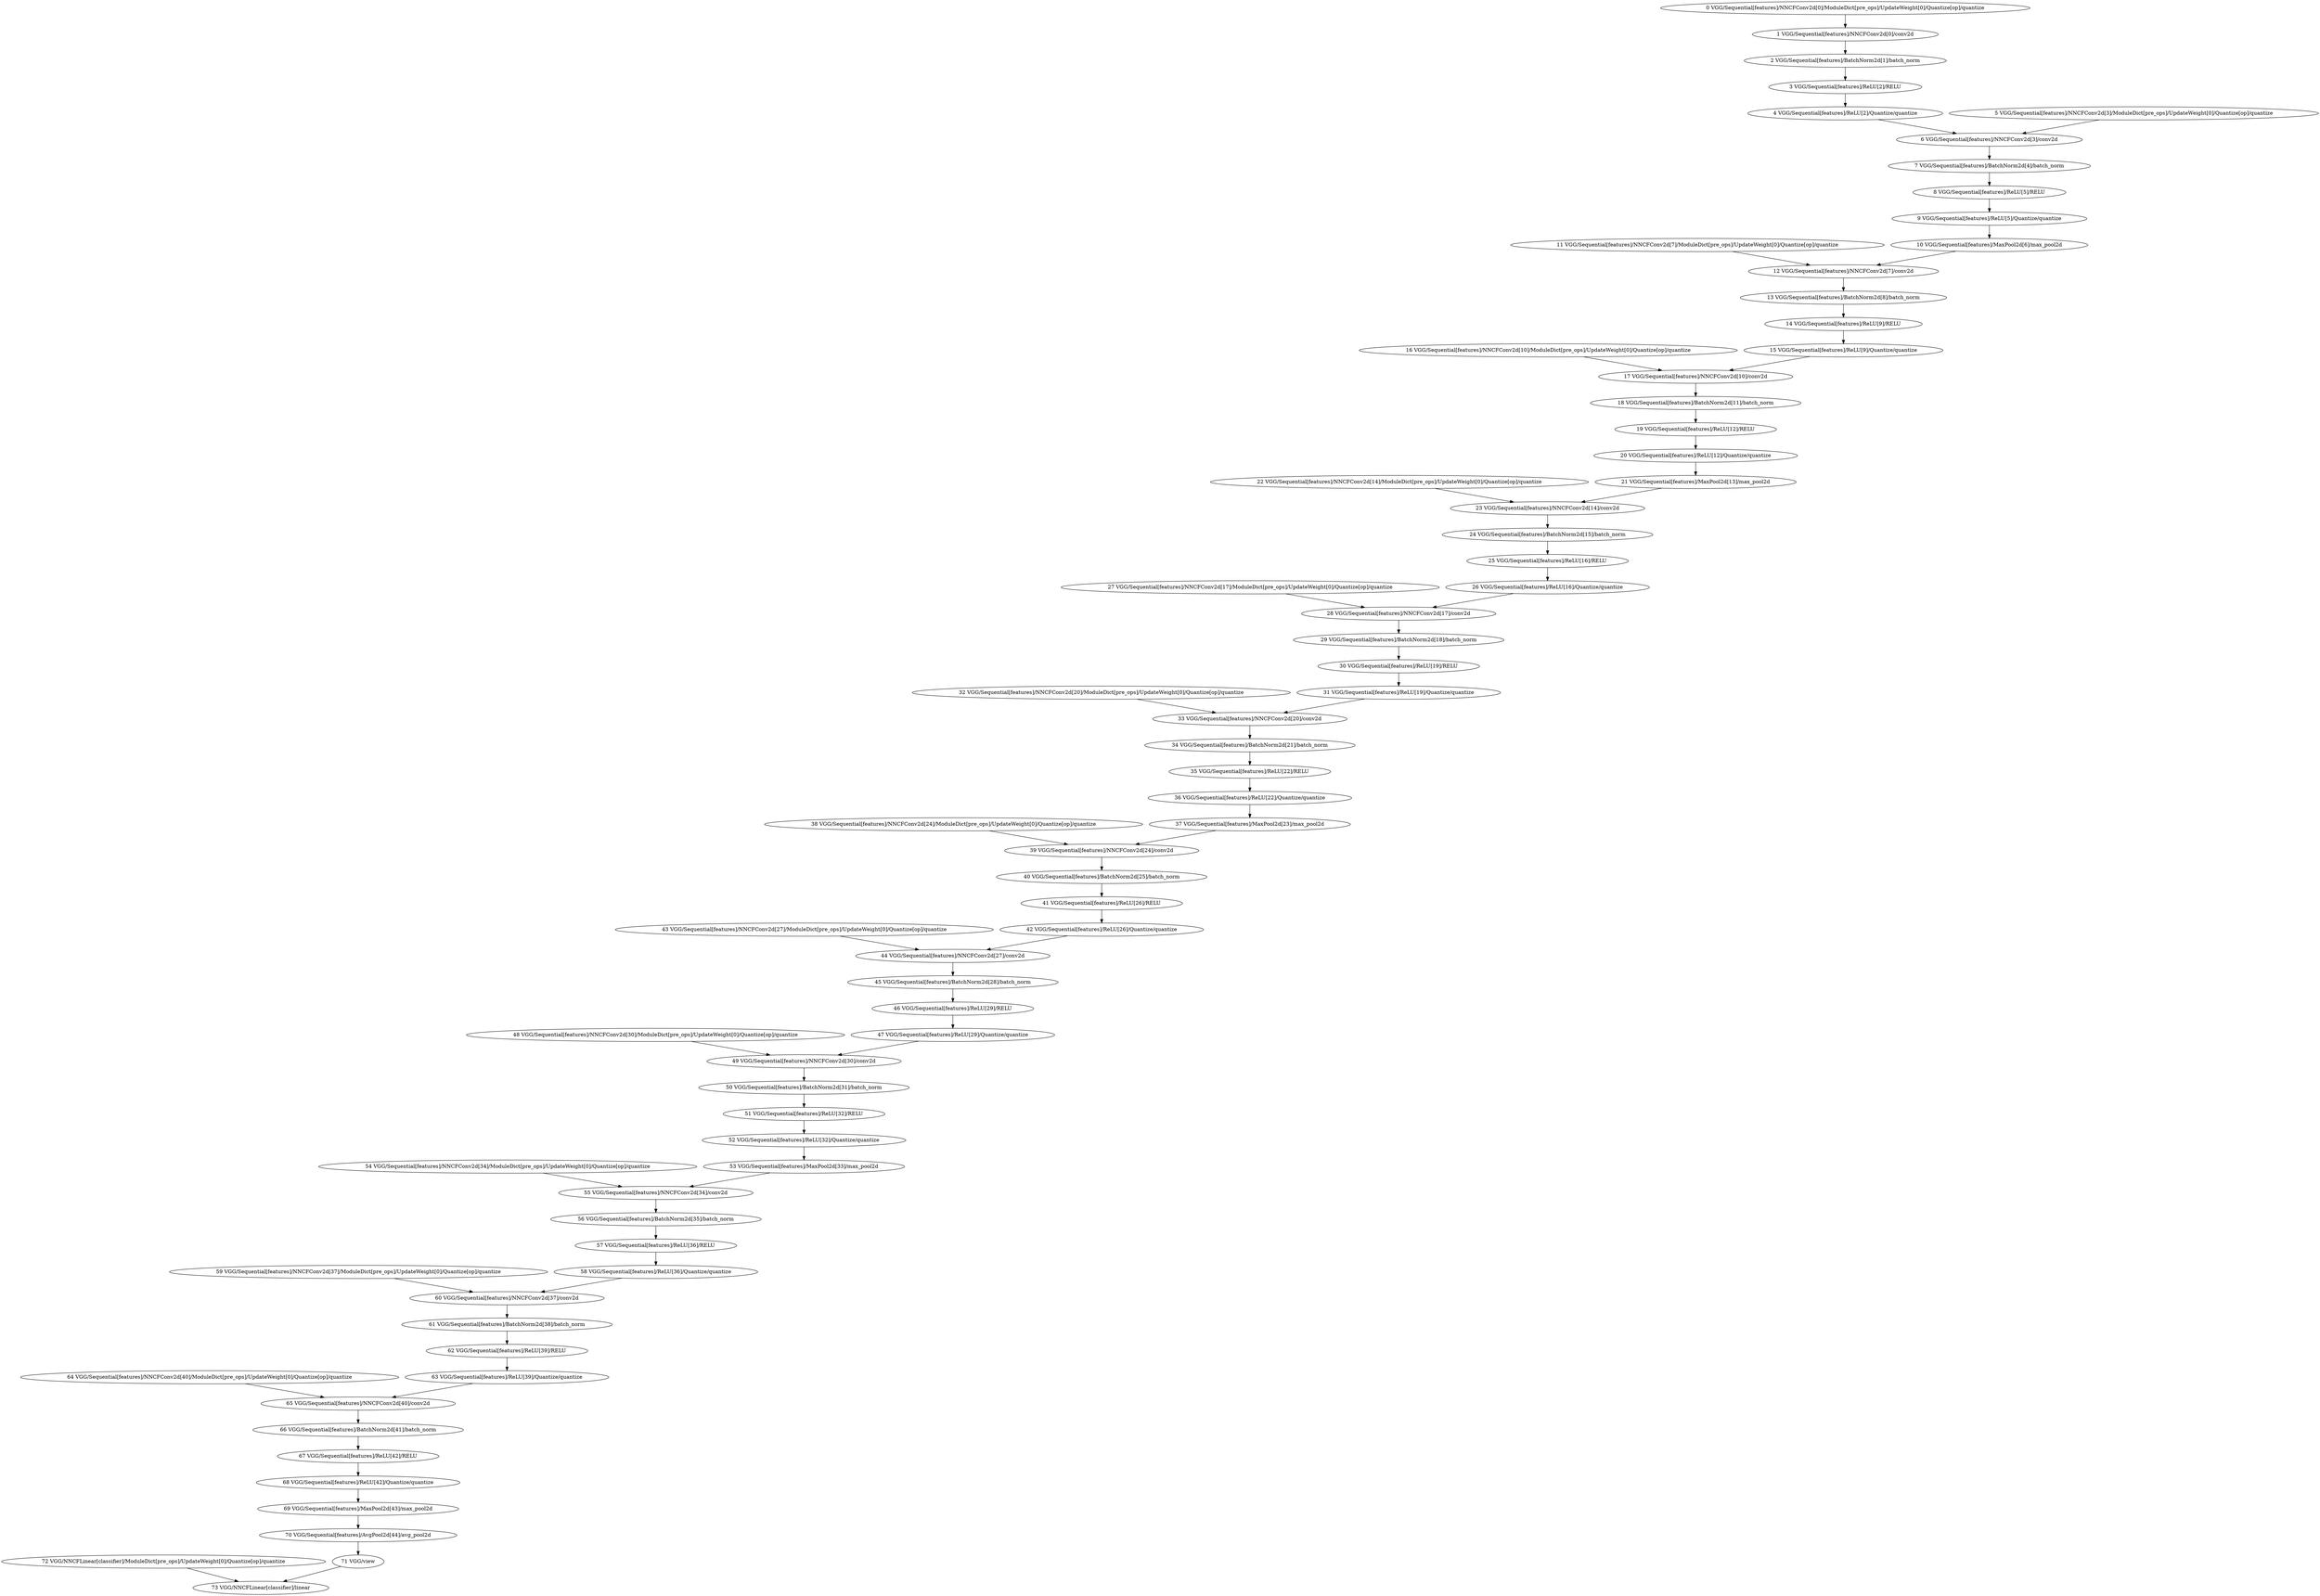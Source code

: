 strict digraph  {
"6 VGG/Sequential[features]/NNCFConv2d[3]/conv2d" [id=6, scope="VGG/Sequential[features]/NNCFConv2d[3]", type=conv2d];
"13 VGG/Sequential[features]/BatchNorm2d[8]/batch_norm" [id=13, scope="VGG/Sequential[features]/BatchNorm2d[8]", type=batch_norm];
"54 VGG/Sequential[features]/NNCFConv2d[34]/ModuleDict[pre_ops]/UpdateWeight[0]/Quantize[op]/quantize" [id=54, scope="VGG/Sequential[features]/NNCFConv2d[34]/ModuleDict[pre_ops]/UpdateWeight[0]/Quantize[op]", type=quantize];
"63 VGG/Sequential[features]/ReLU[39]/Quantize/quantize" [id=63, scope="VGG/Sequential[features]/ReLU[39]/Quantize", type=quantize];
"3 VGG/Sequential[features]/ReLU[2]/RELU" [id=3, scope="VGG/Sequential[features]/ReLU[2]", type=RELU];
"17 VGG/Sequential[features]/NNCFConv2d[10]/conv2d" [id=17, scope="VGG/Sequential[features]/NNCFConv2d[10]", type=conv2d];
"39 VGG/Sequential[features]/NNCFConv2d[24]/conv2d" [id=39, scope="VGG/Sequential[features]/NNCFConv2d[24]", type=conv2d];
"44 VGG/Sequential[features]/NNCFConv2d[27]/conv2d" [id=44, scope="VGG/Sequential[features]/NNCFConv2d[27]", type=conv2d];
"27 VGG/Sequential[features]/NNCFConv2d[17]/ModuleDict[pre_ops]/UpdateWeight[0]/Quantize[op]/quantize" [id=27, scope="VGG/Sequential[features]/NNCFConv2d[17]/ModuleDict[pre_ops]/UpdateWeight[0]/Quantize[op]", type=quantize];
"47 VGG/Sequential[features]/ReLU[29]/Quantize/quantize" [id=47, scope="VGG/Sequential[features]/ReLU[29]/Quantize", type=quantize];
"40 VGG/Sequential[features]/BatchNorm2d[25]/batch_norm" [id=40, scope="VGG/Sequential[features]/BatchNorm2d[25]", type=batch_norm];
"35 VGG/Sequential[features]/ReLU[22]/RELU" [id=35, scope="VGG/Sequential[features]/ReLU[22]", type=RELU];
"59 VGG/Sequential[features]/NNCFConv2d[37]/ModuleDict[pre_ops]/UpdateWeight[0]/Quantize[op]/quantize" [id=59, scope="VGG/Sequential[features]/NNCFConv2d[37]/ModuleDict[pre_ops]/UpdateWeight[0]/Quantize[op]", type=quantize];
"31 VGG/Sequential[features]/ReLU[19]/Quantize/quantize" [id=31, scope="VGG/Sequential[features]/ReLU[19]/Quantize", type=quantize];
"30 VGG/Sequential[features]/ReLU[19]/RELU" [id=30, scope="VGG/Sequential[features]/ReLU[19]", type=RELU];
"58 VGG/Sequential[features]/ReLU[36]/Quantize/quantize" [id=58, scope="VGG/Sequential[features]/ReLU[36]/Quantize", type=quantize];
"73 VGG/NNCFLinear[classifier]/linear" [id=73, scope="VGG/NNCFLinear[classifier]", type=linear];
"33 VGG/Sequential[features]/NNCFConv2d[20]/conv2d" [id=33, scope="VGG/Sequential[features]/NNCFConv2d[20]", type=conv2d];
"14 VGG/Sequential[features]/ReLU[9]/RELU" [id=14, scope="VGG/Sequential[features]/ReLU[9]", type=RELU];
"45 VGG/Sequential[features]/BatchNorm2d[28]/batch_norm" [id=45, scope="VGG/Sequential[features]/BatchNorm2d[28]", type=batch_norm];
"20 VGG/Sequential[features]/ReLU[12]/Quantize/quantize" [id=20, scope="VGG/Sequential[features]/ReLU[12]/Quantize", type=quantize];
"15 VGG/Sequential[features]/ReLU[9]/Quantize/quantize" [id=15, scope="VGG/Sequential[features]/ReLU[9]/Quantize", type=quantize];
"0 VGG/Sequential[features]/NNCFConv2d[0]/ModuleDict[pre_ops]/UpdateWeight[0]/Quantize[op]/quantize" [id=0, scope="VGG/Sequential[features]/NNCFConv2d[0]/ModuleDict[pre_ops]/UpdateWeight[0]/Quantize[op]", type=quantize];
"8 VGG/Sequential[features]/ReLU[5]/RELU" [id=8, scope="VGG/Sequential[features]/ReLU[5]", type=RELU];
"55 VGG/Sequential[features]/NNCFConv2d[34]/conv2d" [id=55, scope="VGG/Sequential[features]/NNCFConv2d[34]", type=conv2d];
"50 VGG/Sequential[features]/BatchNorm2d[31]/batch_norm" [id=50, scope="VGG/Sequential[features]/BatchNorm2d[31]", type=batch_norm];
"72 VGG/NNCFLinear[classifier]/ModuleDict[pre_ops]/UpdateWeight[0]/Quantize[op]/quantize" [id=72, scope="VGG/NNCFLinear[classifier]/ModuleDict[pre_ops]/UpdateWeight[0]/Quantize[op]", type=quantize];
"38 VGG/Sequential[features]/NNCFConv2d[24]/ModuleDict[pre_ops]/UpdateWeight[0]/Quantize[op]/quantize" [id=38, scope="VGG/Sequential[features]/NNCFConv2d[24]/ModuleDict[pre_ops]/UpdateWeight[0]/Quantize[op]", type=quantize];
"1 VGG/Sequential[features]/NNCFConv2d[0]/conv2d" [id=1, scope="VGG/Sequential[features]/NNCFConv2d[0]", type=conv2d];
"41 VGG/Sequential[features]/ReLU[26]/RELU" [id=41, scope="VGG/Sequential[features]/ReLU[26]", type=RELU];
"22 VGG/Sequential[features]/NNCFConv2d[14]/ModuleDict[pre_ops]/UpdateWeight[0]/Quantize[op]/quantize" [id=22, scope="VGG/Sequential[features]/NNCFConv2d[14]/ModuleDict[pre_ops]/UpdateWeight[0]/Quantize[op]", type=quantize];
"53 VGG/Sequential[features]/MaxPool2d[33]/max_pool2d" [id=53, scope="VGG/Sequential[features]/MaxPool2d[33]", type=max_pool2d];
"56 VGG/Sequential[features]/BatchNorm2d[35]/batch_norm" [id=56, scope="VGG/Sequential[features]/BatchNorm2d[35]", type=batch_norm];
"34 VGG/Sequential[features]/BatchNorm2d[21]/batch_norm" [id=34, scope="VGG/Sequential[features]/BatchNorm2d[21]", type=batch_norm];
"4 VGG/Sequential[features]/ReLU[2]/Quantize/quantize" [id=4, scope="VGG/Sequential[features]/ReLU[2]/Quantize", type=quantize];
"10 VGG/Sequential[features]/MaxPool2d[6]/max_pool2d" [id=10, scope="VGG/Sequential[features]/MaxPool2d[6]", type=max_pool2d];
"19 VGG/Sequential[features]/ReLU[12]/RELU" [id=19, scope="VGG/Sequential[features]/ReLU[12]", type=RELU];
"61 VGG/Sequential[features]/BatchNorm2d[38]/batch_norm" [id=61, scope="VGG/Sequential[features]/BatchNorm2d[38]", type=batch_norm];
"46 VGG/Sequential[features]/ReLU[29]/RELU" [id=46, scope="VGG/Sequential[features]/ReLU[29]", type=RELU];
"60 VGG/Sequential[features]/NNCFConv2d[37]/conv2d" [id=60, scope="VGG/Sequential[features]/NNCFConv2d[37]", type=conv2d];
"52 VGG/Sequential[features]/ReLU[32]/Quantize/quantize" [id=52, scope="VGG/Sequential[features]/ReLU[32]/Quantize", type=quantize];
"24 VGG/Sequential[features]/BatchNorm2d[15]/batch_norm" [id=24, scope="VGG/Sequential[features]/BatchNorm2d[15]", type=batch_norm];
"66 VGG/Sequential[features]/BatchNorm2d[41]/batch_norm" [id=66, scope="VGG/Sequential[features]/BatchNorm2d[41]", type=batch_norm];
"48 VGG/Sequential[features]/NNCFConv2d[30]/ModuleDict[pre_ops]/UpdateWeight[0]/Quantize[op]/quantize" [id=48, scope="VGG/Sequential[features]/NNCFConv2d[30]/ModuleDict[pre_ops]/UpdateWeight[0]/Quantize[op]", type=quantize];
"37 VGG/Sequential[features]/MaxPool2d[23]/max_pool2d" [id=37, scope="VGG/Sequential[features]/MaxPool2d[23]", type=max_pool2d];
"11 VGG/Sequential[features]/NNCFConv2d[7]/ModuleDict[pre_ops]/UpdateWeight[0]/Quantize[op]/quantize" [id=11, scope="VGG/Sequential[features]/NNCFConv2d[7]/ModuleDict[pre_ops]/UpdateWeight[0]/Quantize[op]", type=quantize];
"42 VGG/Sequential[features]/ReLU[26]/Quantize/quantize" [id=42, scope="VGG/Sequential[features]/ReLU[26]/Quantize", type=quantize];
"32 VGG/Sequential[features]/NNCFConv2d[20]/ModuleDict[pre_ops]/UpdateWeight[0]/Quantize[op]/quantize" [id=32, scope="VGG/Sequential[features]/NNCFConv2d[20]/ModuleDict[pre_ops]/UpdateWeight[0]/Quantize[op]", type=quantize];
"64 VGG/Sequential[features]/NNCFConv2d[40]/ModuleDict[pre_ops]/UpdateWeight[0]/Quantize[op]/quantize" [id=64, scope="VGG/Sequential[features]/NNCFConv2d[40]/ModuleDict[pre_ops]/UpdateWeight[0]/Quantize[op]", type=quantize];
"26 VGG/Sequential[features]/ReLU[16]/Quantize/quantize" [id=26, scope="VGG/Sequential[features]/ReLU[16]/Quantize", type=quantize];
"65 VGG/Sequential[features]/NNCFConv2d[40]/conv2d" [id=65, scope="VGG/Sequential[features]/NNCFConv2d[40]", type=conv2d];
"7 VGG/Sequential[features]/BatchNorm2d[4]/batch_norm" [id=7, scope="VGG/Sequential[features]/BatchNorm2d[4]", type=batch_norm];
"67 VGG/Sequential[features]/ReLU[42]/RELU" [id=67, scope="VGG/Sequential[features]/ReLU[42]", type=RELU];
"36 VGG/Sequential[features]/ReLU[22]/Quantize/quantize" [id=36, scope="VGG/Sequential[features]/ReLU[22]/Quantize", type=quantize];
"49 VGG/Sequential[features]/NNCFConv2d[30]/conv2d" [id=49, scope="VGG/Sequential[features]/NNCFConv2d[30]", type=conv2d];
"70 VGG/Sequential[features]/AvgPool2d[44]/avg_pool2d" [id=70, scope="VGG/Sequential[features]/AvgPool2d[44]", type=avg_pool2d];
"2 VGG/Sequential[features]/BatchNorm2d[1]/batch_norm" [id=2, scope="VGG/Sequential[features]/BatchNorm2d[1]", type=batch_norm];
"18 VGG/Sequential[features]/BatchNorm2d[11]/batch_norm" [id=18, scope="VGG/Sequential[features]/BatchNorm2d[11]", type=batch_norm];
"29 VGG/Sequential[features]/BatchNorm2d[18]/batch_norm" [id=29, scope="VGG/Sequential[features]/BatchNorm2d[18]", type=batch_norm];
"5 VGG/Sequential[features]/NNCFConv2d[3]/ModuleDict[pre_ops]/UpdateWeight[0]/Quantize[op]/quantize" [id=5, scope="VGG/Sequential[features]/NNCFConv2d[3]/ModuleDict[pre_ops]/UpdateWeight[0]/Quantize[op]", type=quantize];
"21 VGG/Sequential[features]/MaxPool2d[13]/max_pool2d" [id=21, scope="VGG/Sequential[features]/MaxPool2d[13]", type=max_pool2d];
"69 VGG/Sequential[features]/MaxPool2d[43]/max_pool2d" [id=69, scope="VGG/Sequential[features]/MaxPool2d[43]", type=max_pool2d];
"16 VGG/Sequential[features]/NNCFConv2d[10]/ModuleDict[pre_ops]/UpdateWeight[0]/Quantize[op]/quantize" [id=16, scope="VGG/Sequential[features]/NNCFConv2d[10]/ModuleDict[pre_ops]/UpdateWeight[0]/Quantize[op]", type=quantize];
"28 VGG/Sequential[features]/NNCFConv2d[17]/conv2d" [id=28, scope="VGG/Sequential[features]/NNCFConv2d[17]", type=conv2d];
"23 VGG/Sequential[features]/NNCFConv2d[14]/conv2d" [id=23, scope="VGG/Sequential[features]/NNCFConv2d[14]", type=conv2d];
"43 VGG/Sequential[features]/NNCFConv2d[27]/ModuleDict[pre_ops]/UpdateWeight[0]/Quantize[op]/quantize" [id=43, scope="VGG/Sequential[features]/NNCFConv2d[27]/ModuleDict[pre_ops]/UpdateWeight[0]/Quantize[op]", type=quantize];
"12 VGG/Sequential[features]/NNCFConv2d[7]/conv2d" [id=12, scope="VGG/Sequential[features]/NNCFConv2d[7]", type=conv2d];
"71 VGG/view" [id=71, scope=VGG, type=view];
"51 VGG/Sequential[features]/ReLU[32]/RELU" [id=51, scope="VGG/Sequential[features]/ReLU[32]", type=RELU];
"57 VGG/Sequential[features]/ReLU[36]/RELU" [id=57, scope="VGG/Sequential[features]/ReLU[36]", type=RELU];
"62 VGG/Sequential[features]/ReLU[39]/RELU" [id=62, scope="VGG/Sequential[features]/ReLU[39]", type=RELU];
"25 VGG/Sequential[features]/ReLU[16]/RELU" [id=25, scope="VGG/Sequential[features]/ReLU[16]", type=RELU];
"9 VGG/Sequential[features]/ReLU[5]/Quantize/quantize" [id=9, scope="VGG/Sequential[features]/ReLU[5]/Quantize", type=quantize];
"68 VGG/Sequential[features]/ReLU[42]/Quantize/quantize" [id=68, scope="VGG/Sequential[features]/ReLU[42]/Quantize", type=quantize];
"6 VGG/Sequential[features]/NNCFConv2d[3]/conv2d" -> "7 VGG/Sequential[features]/BatchNorm2d[4]/batch_norm";
"13 VGG/Sequential[features]/BatchNorm2d[8]/batch_norm" -> "14 VGG/Sequential[features]/ReLU[9]/RELU";
"54 VGG/Sequential[features]/NNCFConv2d[34]/ModuleDict[pre_ops]/UpdateWeight[0]/Quantize[op]/quantize" -> "55 VGG/Sequential[features]/NNCFConv2d[34]/conv2d";
"63 VGG/Sequential[features]/ReLU[39]/Quantize/quantize" -> "65 VGG/Sequential[features]/NNCFConv2d[40]/conv2d";
"3 VGG/Sequential[features]/ReLU[2]/RELU" -> "4 VGG/Sequential[features]/ReLU[2]/Quantize/quantize";
"17 VGG/Sequential[features]/NNCFConv2d[10]/conv2d" -> "18 VGG/Sequential[features]/BatchNorm2d[11]/batch_norm";
"39 VGG/Sequential[features]/NNCFConv2d[24]/conv2d" -> "40 VGG/Sequential[features]/BatchNorm2d[25]/batch_norm";
"44 VGG/Sequential[features]/NNCFConv2d[27]/conv2d" -> "45 VGG/Sequential[features]/BatchNorm2d[28]/batch_norm";
"27 VGG/Sequential[features]/NNCFConv2d[17]/ModuleDict[pre_ops]/UpdateWeight[0]/Quantize[op]/quantize" -> "28 VGG/Sequential[features]/NNCFConv2d[17]/conv2d";
"47 VGG/Sequential[features]/ReLU[29]/Quantize/quantize" -> "49 VGG/Sequential[features]/NNCFConv2d[30]/conv2d";
"40 VGG/Sequential[features]/BatchNorm2d[25]/batch_norm" -> "41 VGG/Sequential[features]/ReLU[26]/RELU";
"35 VGG/Sequential[features]/ReLU[22]/RELU" -> "36 VGG/Sequential[features]/ReLU[22]/Quantize/quantize";
"59 VGG/Sequential[features]/NNCFConv2d[37]/ModuleDict[pre_ops]/UpdateWeight[0]/Quantize[op]/quantize" -> "60 VGG/Sequential[features]/NNCFConv2d[37]/conv2d";
"31 VGG/Sequential[features]/ReLU[19]/Quantize/quantize" -> "33 VGG/Sequential[features]/NNCFConv2d[20]/conv2d";
"30 VGG/Sequential[features]/ReLU[19]/RELU" -> "31 VGG/Sequential[features]/ReLU[19]/Quantize/quantize";
"58 VGG/Sequential[features]/ReLU[36]/Quantize/quantize" -> "60 VGG/Sequential[features]/NNCFConv2d[37]/conv2d";
"33 VGG/Sequential[features]/NNCFConv2d[20]/conv2d" -> "34 VGG/Sequential[features]/BatchNorm2d[21]/batch_norm";
"14 VGG/Sequential[features]/ReLU[9]/RELU" -> "15 VGG/Sequential[features]/ReLU[9]/Quantize/quantize";
"45 VGG/Sequential[features]/BatchNorm2d[28]/batch_norm" -> "46 VGG/Sequential[features]/ReLU[29]/RELU";
"20 VGG/Sequential[features]/ReLU[12]/Quantize/quantize" -> "21 VGG/Sequential[features]/MaxPool2d[13]/max_pool2d";
"15 VGG/Sequential[features]/ReLU[9]/Quantize/quantize" -> "17 VGG/Sequential[features]/NNCFConv2d[10]/conv2d";
"0 VGG/Sequential[features]/NNCFConv2d[0]/ModuleDict[pre_ops]/UpdateWeight[0]/Quantize[op]/quantize" -> "1 VGG/Sequential[features]/NNCFConv2d[0]/conv2d";
"8 VGG/Sequential[features]/ReLU[5]/RELU" -> "9 VGG/Sequential[features]/ReLU[5]/Quantize/quantize";
"55 VGG/Sequential[features]/NNCFConv2d[34]/conv2d" -> "56 VGG/Sequential[features]/BatchNorm2d[35]/batch_norm";
"50 VGG/Sequential[features]/BatchNorm2d[31]/batch_norm" -> "51 VGG/Sequential[features]/ReLU[32]/RELU";
"72 VGG/NNCFLinear[classifier]/ModuleDict[pre_ops]/UpdateWeight[0]/Quantize[op]/quantize" -> "73 VGG/NNCFLinear[classifier]/linear";
"38 VGG/Sequential[features]/NNCFConv2d[24]/ModuleDict[pre_ops]/UpdateWeight[0]/Quantize[op]/quantize" -> "39 VGG/Sequential[features]/NNCFConv2d[24]/conv2d";
"1 VGG/Sequential[features]/NNCFConv2d[0]/conv2d" -> "2 VGG/Sequential[features]/BatchNorm2d[1]/batch_norm";
"41 VGG/Sequential[features]/ReLU[26]/RELU" -> "42 VGG/Sequential[features]/ReLU[26]/Quantize/quantize";
"22 VGG/Sequential[features]/NNCFConv2d[14]/ModuleDict[pre_ops]/UpdateWeight[0]/Quantize[op]/quantize" -> "23 VGG/Sequential[features]/NNCFConv2d[14]/conv2d";
"53 VGG/Sequential[features]/MaxPool2d[33]/max_pool2d" -> "55 VGG/Sequential[features]/NNCFConv2d[34]/conv2d";
"56 VGG/Sequential[features]/BatchNorm2d[35]/batch_norm" -> "57 VGG/Sequential[features]/ReLU[36]/RELU";
"34 VGG/Sequential[features]/BatchNorm2d[21]/batch_norm" -> "35 VGG/Sequential[features]/ReLU[22]/RELU";
"4 VGG/Sequential[features]/ReLU[2]/Quantize/quantize" -> "6 VGG/Sequential[features]/NNCFConv2d[3]/conv2d";
"10 VGG/Sequential[features]/MaxPool2d[6]/max_pool2d" -> "12 VGG/Sequential[features]/NNCFConv2d[7]/conv2d";
"19 VGG/Sequential[features]/ReLU[12]/RELU" -> "20 VGG/Sequential[features]/ReLU[12]/Quantize/quantize";
"61 VGG/Sequential[features]/BatchNorm2d[38]/batch_norm" -> "62 VGG/Sequential[features]/ReLU[39]/RELU";
"46 VGG/Sequential[features]/ReLU[29]/RELU" -> "47 VGG/Sequential[features]/ReLU[29]/Quantize/quantize";
"60 VGG/Sequential[features]/NNCFConv2d[37]/conv2d" -> "61 VGG/Sequential[features]/BatchNorm2d[38]/batch_norm";
"52 VGG/Sequential[features]/ReLU[32]/Quantize/quantize" -> "53 VGG/Sequential[features]/MaxPool2d[33]/max_pool2d";
"24 VGG/Sequential[features]/BatchNorm2d[15]/batch_norm" -> "25 VGG/Sequential[features]/ReLU[16]/RELU";
"66 VGG/Sequential[features]/BatchNorm2d[41]/batch_norm" -> "67 VGG/Sequential[features]/ReLU[42]/RELU";
"48 VGG/Sequential[features]/NNCFConv2d[30]/ModuleDict[pre_ops]/UpdateWeight[0]/Quantize[op]/quantize" -> "49 VGG/Sequential[features]/NNCFConv2d[30]/conv2d";
"37 VGG/Sequential[features]/MaxPool2d[23]/max_pool2d" -> "39 VGG/Sequential[features]/NNCFConv2d[24]/conv2d";
"11 VGG/Sequential[features]/NNCFConv2d[7]/ModuleDict[pre_ops]/UpdateWeight[0]/Quantize[op]/quantize" -> "12 VGG/Sequential[features]/NNCFConv2d[7]/conv2d";
"42 VGG/Sequential[features]/ReLU[26]/Quantize/quantize" -> "44 VGG/Sequential[features]/NNCFConv2d[27]/conv2d";
"32 VGG/Sequential[features]/NNCFConv2d[20]/ModuleDict[pre_ops]/UpdateWeight[0]/Quantize[op]/quantize" -> "33 VGG/Sequential[features]/NNCFConv2d[20]/conv2d";
"64 VGG/Sequential[features]/NNCFConv2d[40]/ModuleDict[pre_ops]/UpdateWeight[0]/Quantize[op]/quantize" -> "65 VGG/Sequential[features]/NNCFConv2d[40]/conv2d";
"26 VGG/Sequential[features]/ReLU[16]/Quantize/quantize" -> "28 VGG/Sequential[features]/NNCFConv2d[17]/conv2d";
"65 VGG/Sequential[features]/NNCFConv2d[40]/conv2d" -> "66 VGG/Sequential[features]/BatchNorm2d[41]/batch_norm";
"7 VGG/Sequential[features]/BatchNorm2d[4]/batch_norm" -> "8 VGG/Sequential[features]/ReLU[5]/RELU";
"67 VGG/Sequential[features]/ReLU[42]/RELU" -> "68 VGG/Sequential[features]/ReLU[42]/Quantize/quantize";
"36 VGG/Sequential[features]/ReLU[22]/Quantize/quantize" -> "37 VGG/Sequential[features]/MaxPool2d[23]/max_pool2d";
"49 VGG/Sequential[features]/NNCFConv2d[30]/conv2d" -> "50 VGG/Sequential[features]/BatchNorm2d[31]/batch_norm";
"70 VGG/Sequential[features]/AvgPool2d[44]/avg_pool2d" -> "71 VGG/view";
"2 VGG/Sequential[features]/BatchNorm2d[1]/batch_norm" -> "3 VGG/Sequential[features]/ReLU[2]/RELU";
"18 VGG/Sequential[features]/BatchNorm2d[11]/batch_norm" -> "19 VGG/Sequential[features]/ReLU[12]/RELU";
"29 VGG/Sequential[features]/BatchNorm2d[18]/batch_norm" -> "30 VGG/Sequential[features]/ReLU[19]/RELU";
"5 VGG/Sequential[features]/NNCFConv2d[3]/ModuleDict[pre_ops]/UpdateWeight[0]/Quantize[op]/quantize" -> "6 VGG/Sequential[features]/NNCFConv2d[3]/conv2d";
"21 VGG/Sequential[features]/MaxPool2d[13]/max_pool2d" -> "23 VGG/Sequential[features]/NNCFConv2d[14]/conv2d";
"69 VGG/Sequential[features]/MaxPool2d[43]/max_pool2d" -> "70 VGG/Sequential[features]/AvgPool2d[44]/avg_pool2d";
"16 VGG/Sequential[features]/NNCFConv2d[10]/ModuleDict[pre_ops]/UpdateWeight[0]/Quantize[op]/quantize" -> "17 VGG/Sequential[features]/NNCFConv2d[10]/conv2d";
"28 VGG/Sequential[features]/NNCFConv2d[17]/conv2d" -> "29 VGG/Sequential[features]/BatchNorm2d[18]/batch_norm";
"23 VGG/Sequential[features]/NNCFConv2d[14]/conv2d" -> "24 VGG/Sequential[features]/BatchNorm2d[15]/batch_norm";
"43 VGG/Sequential[features]/NNCFConv2d[27]/ModuleDict[pre_ops]/UpdateWeight[0]/Quantize[op]/quantize" -> "44 VGG/Sequential[features]/NNCFConv2d[27]/conv2d";
"12 VGG/Sequential[features]/NNCFConv2d[7]/conv2d" -> "13 VGG/Sequential[features]/BatchNorm2d[8]/batch_norm";
"71 VGG/view" -> "73 VGG/NNCFLinear[classifier]/linear";
"51 VGG/Sequential[features]/ReLU[32]/RELU" -> "52 VGG/Sequential[features]/ReLU[32]/Quantize/quantize";
"57 VGG/Sequential[features]/ReLU[36]/RELU" -> "58 VGG/Sequential[features]/ReLU[36]/Quantize/quantize";
"62 VGG/Sequential[features]/ReLU[39]/RELU" -> "63 VGG/Sequential[features]/ReLU[39]/Quantize/quantize";
"25 VGG/Sequential[features]/ReLU[16]/RELU" -> "26 VGG/Sequential[features]/ReLU[16]/Quantize/quantize";
"9 VGG/Sequential[features]/ReLU[5]/Quantize/quantize" -> "10 VGG/Sequential[features]/MaxPool2d[6]/max_pool2d";
"68 VGG/Sequential[features]/ReLU[42]/Quantize/quantize" -> "69 VGG/Sequential[features]/MaxPool2d[43]/max_pool2d";
}
